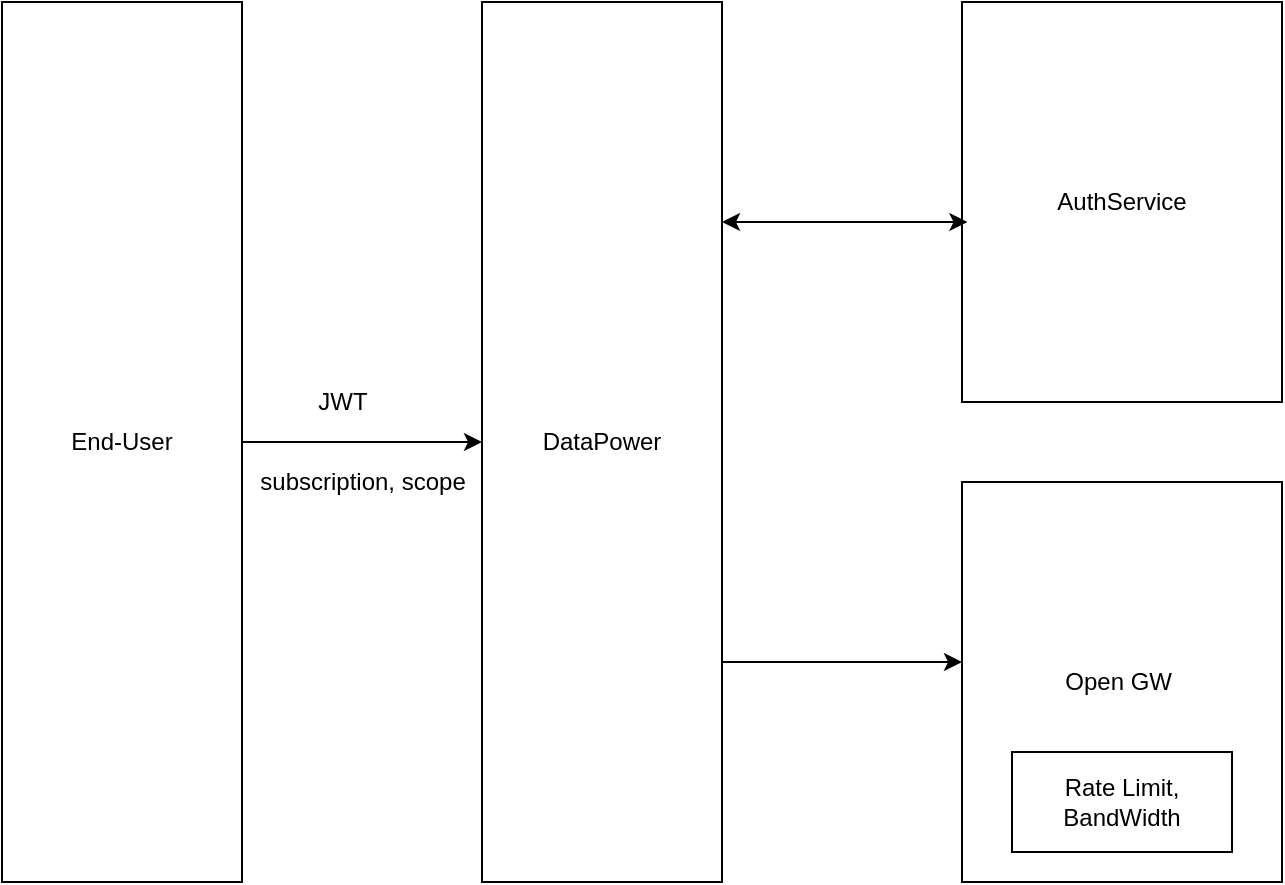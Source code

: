<mxfile version="18.0.6" type="github">
  <diagram id="eHawG1xxn_Mv-iS-OTRj" name="Page-1">
    <mxGraphModel dx="2272" dy="739" grid="1" gridSize="10" guides="1" tooltips="1" connect="1" arrows="1" fold="1" page="1" pageScale="1" pageWidth="850" pageHeight="1100" math="0" shadow="0">
      <root>
        <mxCell id="0" />
        <mxCell id="1" parent="0" />
        <mxCell id="Ix3dZCWWfxYNEPkjoPJy-1" value="DataPower" style="rounded=0;whiteSpace=wrap;html=1;" vertex="1" parent="1">
          <mxGeometry x="160" y="200" width="120" height="440" as="geometry" />
        </mxCell>
        <mxCell id="Ix3dZCWWfxYNEPkjoPJy-2" value="AuthService" style="rounded=0;whiteSpace=wrap;html=1;" vertex="1" parent="1">
          <mxGeometry x="400" y="200" width="160" height="200" as="geometry" />
        </mxCell>
        <mxCell id="Ix3dZCWWfxYNEPkjoPJy-3" value="" style="endArrow=classic;startArrow=classic;html=1;rounded=0;entryX=0.017;entryY=0.55;entryDx=0;entryDy=0;exitX=1;exitY=0.25;exitDx=0;exitDy=0;entryPerimeter=0;" edge="1" parent="1" target="Ix3dZCWWfxYNEPkjoPJy-2" source="Ix3dZCWWfxYNEPkjoPJy-1">
          <mxGeometry width="50" height="50" relative="1" as="geometry">
            <mxPoint x="280" y="240" as="sourcePoint" />
            <mxPoint x="530" y="390" as="targetPoint" />
          </mxGeometry>
        </mxCell>
        <mxCell id="Ix3dZCWWfxYNEPkjoPJy-4" value="End-User" style="rounded=0;whiteSpace=wrap;html=1;" vertex="1" parent="1">
          <mxGeometry x="-80" y="200" width="120" height="440" as="geometry" />
        </mxCell>
        <mxCell id="Ix3dZCWWfxYNEPkjoPJy-5" value="" style="endArrow=classic;html=1;rounded=0;exitX=1;exitY=0.5;exitDx=0;exitDy=0;entryX=0;entryY=0.5;entryDx=0;entryDy=0;" edge="1" parent="1" source="Ix3dZCWWfxYNEPkjoPJy-4" target="Ix3dZCWWfxYNEPkjoPJy-1">
          <mxGeometry width="50" height="50" relative="1" as="geometry">
            <mxPoint x="400" y="400" as="sourcePoint" />
            <mxPoint x="450" y="350" as="targetPoint" />
          </mxGeometry>
        </mxCell>
        <mxCell id="Ix3dZCWWfxYNEPkjoPJy-6" value="JWT" style="text;html=1;align=center;verticalAlign=middle;resizable=0;points=[];autosize=1;strokeColor=none;fillColor=none;" vertex="1" parent="1">
          <mxGeometry x="70" y="390" width="40" height="20" as="geometry" />
        </mxCell>
        <mxCell id="Ix3dZCWWfxYNEPkjoPJy-7" value="subscription, scope" style="text;html=1;align=center;verticalAlign=middle;resizable=0;points=[];autosize=1;strokeColor=none;fillColor=none;" vertex="1" parent="1">
          <mxGeometry x="40" y="430" width="120" height="20" as="geometry" />
        </mxCell>
        <mxCell id="Ix3dZCWWfxYNEPkjoPJy-8" value="Open GW&amp;nbsp;" style="rounded=0;whiteSpace=wrap;html=1;" vertex="1" parent="1">
          <mxGeometry x="400" y="440" width="160" height="200" as="geometry" />
        </mxCell>
        <mxCell id="Ix3dZCWWfxYNEPkjoPJy-11" value="" style="endArrow=classic;html=1;rounded=0;exitX=1;exitY=0.75;exitDx=0;exitDy=0;" edge="1" parent="1" source="Ix3dZCWWfxYNEPkjoPJy-1">
          <mxGeometry width="50" height="50" relative="1" as="geometry">
            <mxPoint x="280" y="480" as="sourcePoint" />
            <mxPoint x="400" y="530" as="targetPoint" />
          </mxGeometry>
        </mxCell>
        <mxCell id="Ix3dZCWWfxYNEPkjoPJy-18" value="Rate Limit, BandWidth" style="rounded=0;whiteSpace=wrap;html=1;" vertex="1" parent="1">
          <mxGeometry x="425" y="575" width="110" height="50" as="geometry" />
        </mxCell>
      </root>
    </mxGraphModel>
  </diagram>
</mxfile>
